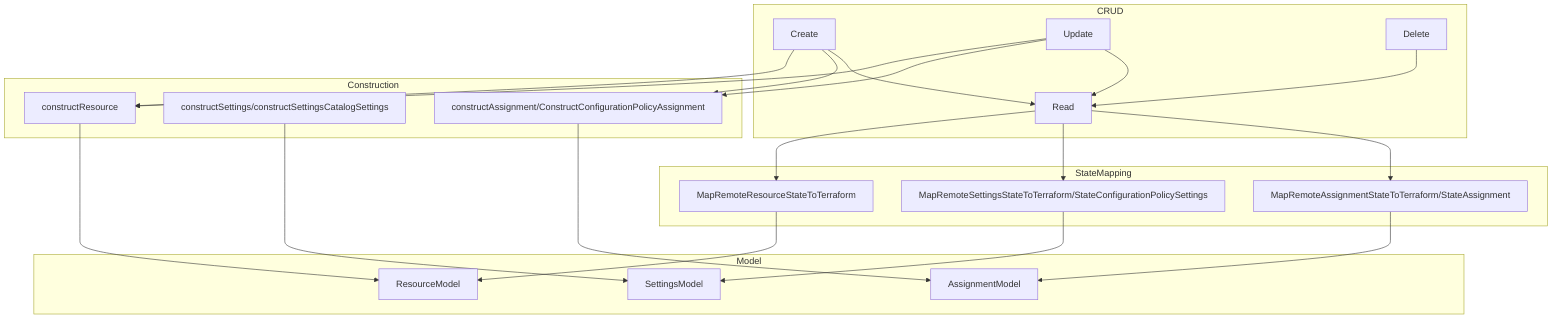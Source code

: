 flowchart TD
    subgraph CRUD
        Create[Create]
        Read[Read]
        Update[Update]
        Delete[Delete]
    end

    subgraph Construction
        constructResource[constructResource]
        constructSettings[constructSettings/constructSettingsCatalogSettings]
        constructAssignment[constructAssignment/ConstructConfigurationPolicyAssignment]
    end

    subgraph StateMapping
        mapRemoteState[MapRemoteResourceStateToTerraform]
        mapSettingsState[MapRemoteSettingsStateToTerraform/StateConfigurationPolicySettings]
        mapAssignmentState[MapRemoteAssignmentStateToTerraform/StateAssignment]
    end

    subgraph Model
        ResourceModel[ResourceModel]
        AssignmentModel[AssignmentModel]
        SettingsModel[SettingsModel]
    end

    %% CRUD to Construction
    Create --> constructResource
    Update --> constructResource
    Create --> constructAssignment
    Update --> constructAssignment

    %% CRUD to State Mapping
    Read --> mapRemoteState
    Read --> mapSettingsState
    Read --> mapAssignmentState

    %% Construction to Model
    constructResource --> ResourceModel
    constructSettings --> SettingsModel
    constructAssignment --> AssignmentModel

    %% State Mapping to Model
    mapRemoteState --> ResourceModel
    mapSettingsState --> SettingsModel
    mapAssignmentState --> AssignmentModel

    %% CRUD relationships
    Create --> Read
    Update --> Read
    Delete --> Read